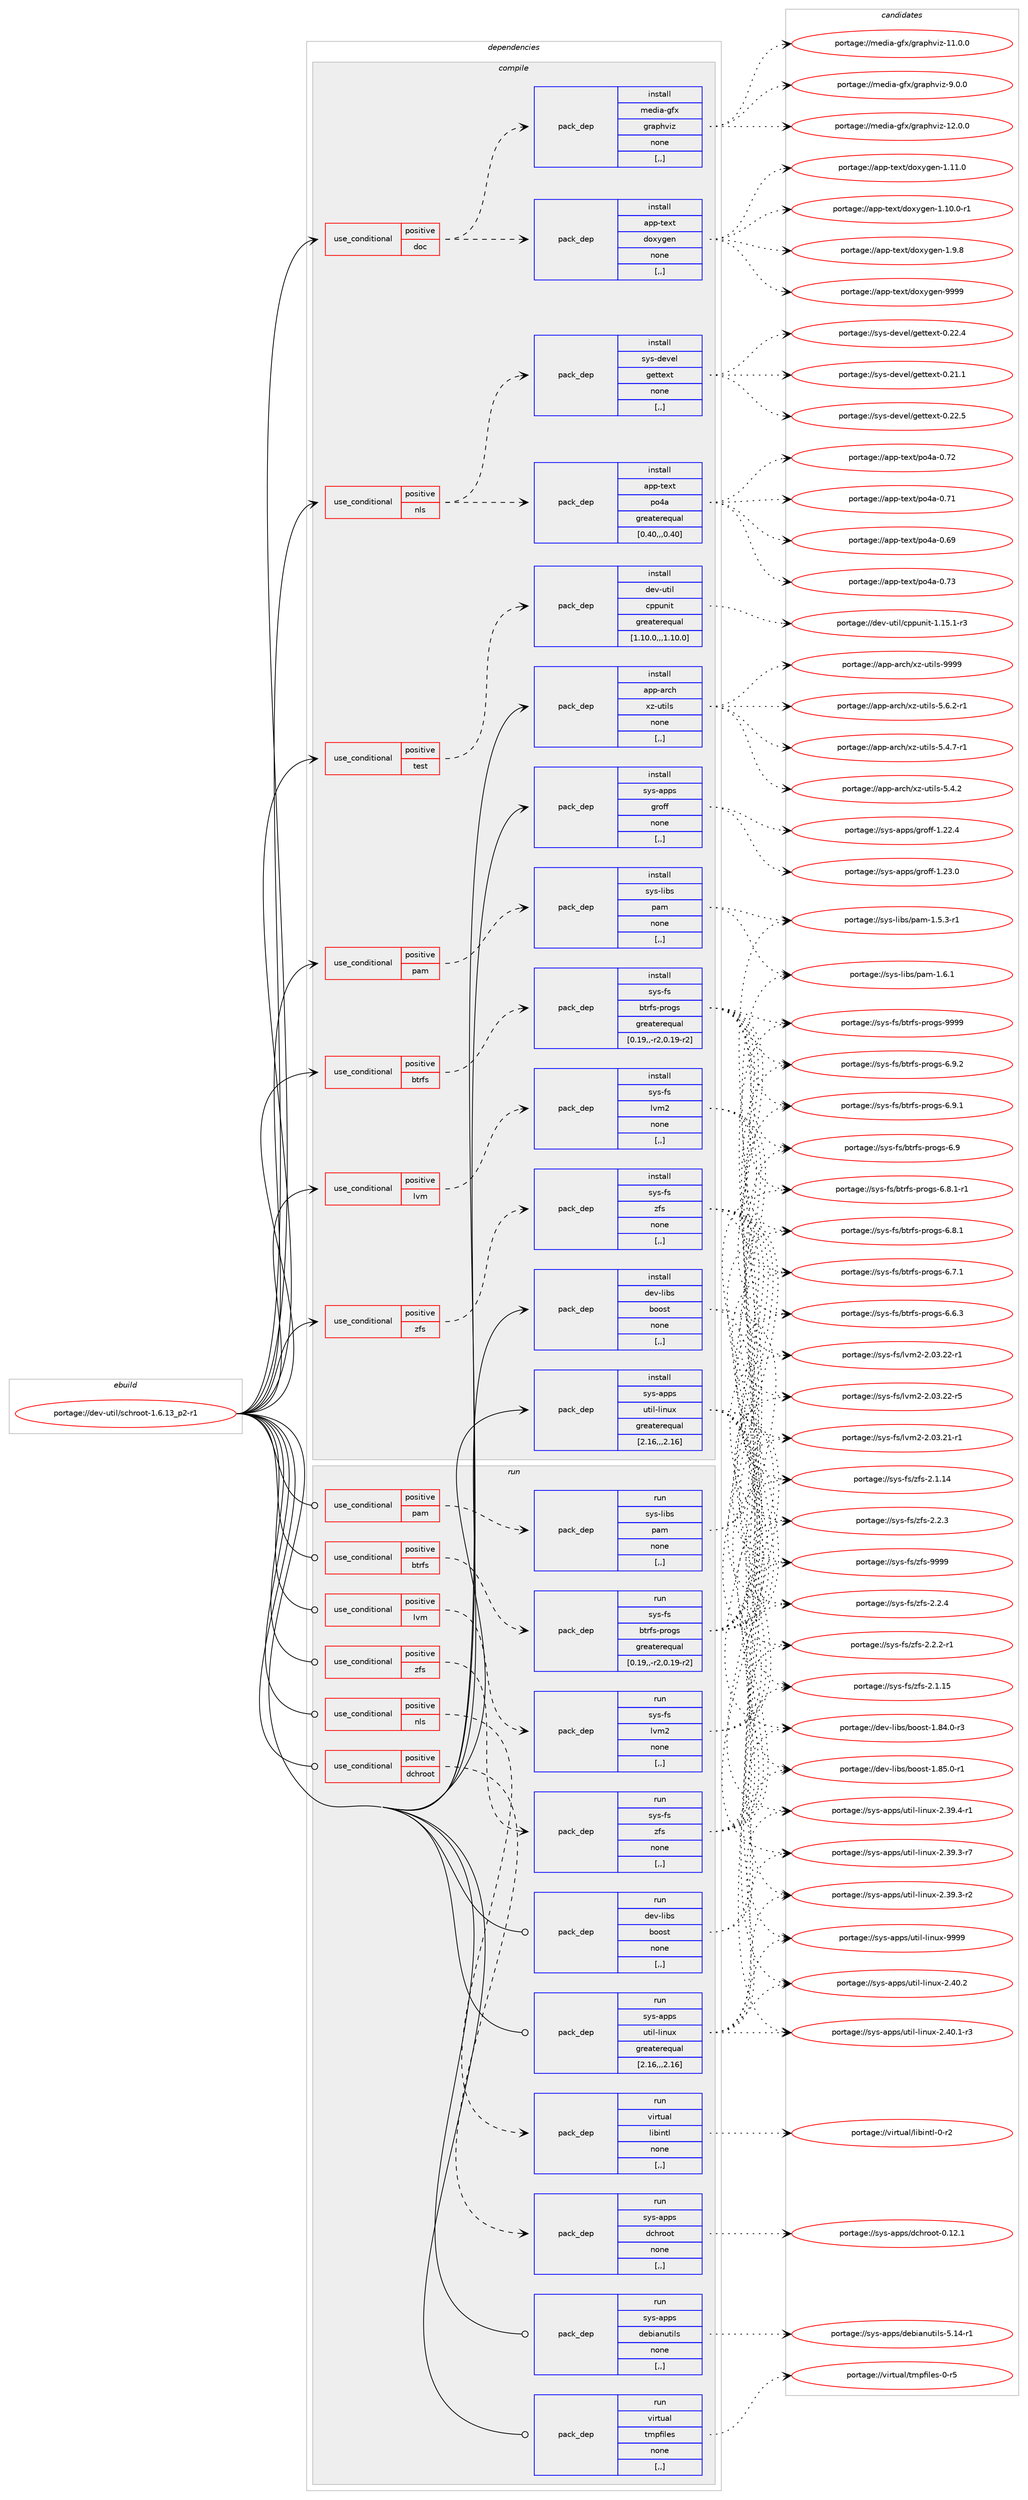 digraph prolog {

# *************
# Graph options
# *************

newrank=true;
concentrate=true;
compound=true;
graph [rankdir=LR,fontname=Helvetica,fontsize=10,ranksep=1.5];#, ranksep=2.5, nodesep=0.2];
edge  [arrowhead=vee];
node  [fontname=Helvetica,fontsize=10];

# **********
# The ebuild
# **********

subgraph cluster_leftcol {
color=gray;
label=<<i>ebuild</i>>;
id [label="portage://dev-util/schroot-1.6.13_p2-r1", color=red, width=4, href="../dev-util/schroot-1.6.13_p2-r1.svg"];
}

# ****************
# The dependencies
# ****************

subgraph cluster_midcol {
color=gray;
label=<<i>dependencies</i>>;
subgraph cluster_compile {
fillcolor="#eeeeee";
style=filled;
label=<<i>compile</i>>;
subgraph cond61767 {
dependency219502 [label=<<TABLE BORDER="0" CELLBORDER="1" CELLSPACING="0" CELLPADDING="4"><TR><TD ROWSPAN="3" CELLPADDING="10">use_conditional</TD></TR><TR><TD>positive</TD></TR><TR><TD>btrfs</TD></TR></TABLE>>, shape=none, color=red];
subgraph pack156295 {
dependency219503 [label=<<TABLE BORDER="0" CELLBORDER="1" CELLSPACING="0" CELLPADDING="4" WIDTH="220"><TR><TD ROWSPAN="6" CELLPADDING="30">pack_dep</TD></TR><TR><TD WIDTH="110">install</TD></TR><TR><TD>sys-fs</TD></TR><TR><TD>btrfs-progs</TD></TR><TR><TD>greaterequal</TD></TR><TR><TD>[0.19,,-r2,0.19-r2]</TD></TR></TABLE>>, shape=none, color=blue];
}
dependency219502:e -> dependency219503:w [weight=20,style="dashed",arrowhead="vee"];
}
id:e -> dependency219502:w [weight=20,style="solid",arrowhead="vee"];
subgraph cond61768 {
dependency219504 [label=<<TABLE BORDER="0" CELLBORDER="1" CELLSPACING="0" CELLPADDING="4"><TR><TD ROWSPAN="3" CELLPADDING="10">use_conditional</TD></TR><TR><TD>positive</TD></TR><TR><TD>doc</TD></TR></TABLE>>, shape=none, color=red];
subgraph pack156296 {
dependency219505 [label=<<TABLE BORDER="0" CELLBORDER="1" CELLSPACING="0" CELLPADDING="4" WIDTH="220"><TR><TD ROWSPAN="6" CELLPADDING="30">pack_dep</TD></TR><TR><TD WIDTH="110">install</TD></TR><TR><TD>app-text</TD></TR><TR><TD>doxygen</TD></TR><TR><TD>none</TD></TR><TR><TD>[,,]</TD></TR></TABLE>>, shape=none, color=blue];
}
dependency219504:e -> dependency219505:w [weight=20,style="dashed",arrowhead="vee"];
subgraph pack156297 {
dependency219506 [label=<<TABLE BORDER="0" CELLBORDER="1" CELLSPACING="0" CELLPADDING="4" WIDTH="220"><TR><TD ROWSPAN="6" CELLPADDING="30">pack_dep</TD></TR><TR><TD WIDTH="110">install</TD></TR><TR><TD>media-gfx</TD></TR><TR><TD>graphviz</TD></TR><TR><TD>none</TD></TR><TR><TD>[,,]</TD></TR></TABLE>>, shape=none, color=blue];
}
dependency219504:e -> dependency219506:w [weight=20,style="dashed",arrowhead="vee"];
}
id:e -> dependency219504:w [weight=20,style="solid",arrowhead="vee"];
subgraph cond61769 {
dependency219507 [label=<<TABLE BORDER="0" CELLBORDER="1" CELLSPACING="0" CELLPADDING="4"><TR><TD ROWSPAN="3" CELLPADDING="10">use_conditional</TD></TR><TR><TD>positive</TD></TR><TR><TD>lvm</TD></TR></TABLE>>, shape=none, color=red];
subgraph pack156298 {
dependency219508 [label=<<TABLE BORDER="0" CELLBORDER="1" CELLSPACING="0" CELLPADDING="4" WIDTH="220"><TR><TD ROWSPAN="6" CELLPADDING="30">pack_dep</TD></TR><TR><TD WIDTH="110">install</TD></TR><TR><TD>sys-fs</TD></TR><TR><TD>lvm2</TD></TR><TR><TD>none</TD></TR><TR><TD>[,,]</TD></TR></TABLE>>, shape=none, color=blue];
}
dependency219507:e -> dependency219508:w [weight=20,style="dashed",arrowhead="vee"];
}
id:e -> dependency219507:w [weight=20,style="solid",arrowhead="vee"];
subgraph cond61770 {
dependency219509 [label=<<TABLE BORDER="0" CELLBORDER="1" CELLSPACING="0" CELLPADDING="4"><TR><TD ROWSPAN="3" CELLPADDING="10">use_conditional</TD></TR><TR><TD>positive</TD></TR><TR><TD>nls</TD></TR></TABLE>>, shape=none, color=red];
subgraph pack156299 {
dependency219510 [label=<<TABLE BORDER="0" CELLBORDER="1" CELLSPACING="0" CELLPADDING="4" WIDTH="220"><TR><TD ROWSPAN="6" CELLPADDING="30">pack_dep</TD></TR><TR><TD WIDTH="110">install</TD></TR><TR><TD>app-text</TD></TR><TR><TD>po4a</TD></TR><TR><TD>greaterequal</TD></TR><TR><TD>[0.40,,,0.40]</TD></TR></TABLE>>, shape=none, color=blue];
}
dependency219509:e -> dependency219510:w [weight=20,style="dashed",arrowhead="vee"];
subgraph pack156300 {
dependency219511 [label=<<TABLE BORDER="0" CELLBORDER="1" CELLSPACING="0" CELLPADDING="4" WIDTH="220"><TR><TD ROWSPAN="6" CELLPADDING="30">pack_dep</TD></TR><TR><TD WIDTH="110">install</TD></TR><TR><TD>sys-devel</TD></TR><TR><TD>gettext</TD></TR><TR><TD>none</TD></TR><TR><TD>[,,]</TD></TR></TABLE>>, shape=none, color=blue];
}
dependency219509:e -> dependency219511:w [weight=20,style="dashed",arrowhead="vee"];
}
id:e -> dependency219509:w [weight=20,style="solid",arrowhead="vee"];
subgraph cond61771 {
dependency219512 [label=<<TABLE BORDER="0" CELLBORDER="1" CELLSPACING="0" CELLPADDING="4"><TR><TD ROWSPAN="3" CELLPADDING="10">use_conditional</TD></TR><TR><TD>positive</TD></TR><TR><TD>pam</TD></TR></TABLE>>, shape=none, color=red];
subgraph pack156301 {
dependency219513 [label=<<TABLE BORDER="0" CELLBORDER="1" CELLSPACING="0" CELLPADDING="4" WIDTH="220"><TR><TD ROWSPAN="6" CELLPADDING="30">pack_dep</TD></TR><TR><TD WIDTH="110">install</TD></TR><TR><TD>sys-libs</TD></TR><TR><TD>pam</TD></TR><TR><TD>none</TD></TR><TR><TD>[,,]</TD></TR></TABLE>>, shape=none, color=blue];
}
dependency219512:e -> dependency219513:w [weight=20,style="dashed",arrowhead="vee"];
}
id:e -> dependency219512:w [weight=20,style="solid",arrowhead="vee"];
subgraph cond61772 {
dependency219514 [label=<<TABLE BORDER="0" CELLBORDER="1" CELLSPACING="0" CELLPADDING="4"><TR><TD ROWSPAN="3" CELLPADDING="10">use_conditional</TD></TR><TR><TD>positive</TD></TR><TR><TD>test</TD></TR></TABLE>>, shape=none, color=red];
subgraph pack156302 {
dependency219515 [label=<<TABLE BORDER="0" CELLBORDER="1" CELLSPACING="0" CELLPADDING="4" WIDTH="220"><TR><TD ROWSPAN="6" CELLPADDING="30">pack_dep</TD></TR><TR><TD WIDTH="110">install</TD></TR><TR><TD>dev-util</TD></TR><TR><TD>cppunit</TD></TR><TR><TD>greaterequal</TD></TR><TR><TD>[1.10.0,,,1.10.0]</TD></TR></TABLE>>, shape=none, color=blue];
}
dependency219514:e -> dependency219515:w [weight=20,style="dashed",arrowhead="vee"];
}
id:e -> dependency219514:w [weight=20,style="solid",arrowhead="vee"];
subgraph cond61773 {
dependency219516 [label=<<TABLE BORDER="0" CELLBORDER="1" CELLSPACING="0" CELLPADDING="4"><TR><TD ROWSPAN="3" CELLPADDING="10">use_conditional</TD></TR><TR><TD>positive</TD></TR><TR><TD>zfs</TD></TR></TABLE>>, shape=none, color=red];
subgraph pack156303 {
dependency219517 [label=<<TABLE BORDER="0" CELLBORDER="1" CELLSPACING="0" CELLPADDING="4" WIDTH="220"><TR><TD ROWSPAN="6" CELLPADDING="30">pack_dep</TD></TR><TR><TD WIDTH="110">install</TD></TR><TR><TD>sys-fs</TD></TR><TR><TD>zfs</TD></TR><TR><TD>none</TD></TR><TR><TD>[,,]</TD></TR></TABLE>>, shape=none, color=blue];
}
dependency219516:e -> dependency219517:w [weight=20,style="dashed",arrowhead="vee"];
}
id:e -> dependency219516:w [weight=20,style="solid",arrowhead="vee"];
subgraph pack156304 {
dependency219518 [label=<<TABLE BORDER="0" CELLBORDER="1" CELLSPACING="0" CELLPADDING="4" WIDTH="220"><TR><TD ROWSPAN="6" CELLPADDING="30">pack_dep</TD></TR><TR><TD WIDTH="110">install</TD></TR><TR><TD>app-arch</TD></TR><TR><TD>xz-utils</TD></TR><TR><TD>none</TD></TR><TR><TD>[,,]</TD></TR></TABLE>>, shape=none, color=blue];
}
id:e -> dependency219518:w [weight=20,style="solid",arrowhead="vee"];
subgraph pack156305 {
dependency219519 [label=<<TABLE BORDER="0" CELLBORDER="1" CELLSPACING="0" CELLPADDING="4" WIDTH="220"><TR><TD ROWSPAN="6" CELLPADDING="30">pack_dep</TD></TR><TR><TD WIDTH="110">install</TD></TR><TR><TD>dev-libs</TD></TR><TR><TD>boost</TD></TR><TR><TD>none</TD></TR><TR><TD>[,,]</TD></TR></TABLE>>, shape=none, color=blue];
}
id:e -> dependency219519:w [weight=20,style="solid",arrowhead="vee"];
subgraph pack156306 {
dependency219520 [label=<<TABLE BORDER="0" CELLBORDER="1" CELLSPACING="0" CELLPADDING="4" WIDTH="220"><TR><TD ROWSPAN="6" CELLPADDING="30">pack_dep</TD></TR><TR><TD WIDTH="110">install</TD></TR><TR><TD>sys-apps</TD></TR><TR><TD>groff</TD></TR><TR><TD>none</TD></TR><TR><TD>[,,]</TD></TR></TABLE>>, shape=none, color=blue];
}
id:e -> dependency219520:w [weight=20,style="solid",arrowhead="vee"];
subgraph pack156307 {
dependency219521 [label=<<TABLE BORDER="0" CELLBORDER="1" CELLSPACING="0" CELLPADDING="4" WIDTH="220"><TR><TD ROWSPAN="6" CELLPADDING="30">pack_dep</TD></TR><TR><TD WIDTH="110">install</TD></TR><TR><TD>sys-apps</TD></TR><TR><TD>util-linux</TD></TR><TR><TD>greaterequal</TD></TR><TR><TD>[2.16,,,2.16]</TD></TR></TABLE>>, shape=none, color=blue];
}
id:e -> dependency219521:w [weight=20,style="solid",arrowhead="vee"];
}
subgraph cluster_compileandrun {
fillcolor="#eeeeee";
style=filled;
label=<<i>compile and run</i>>;
}
subgraph cluster_run {
fillcolor="#eeeeee";
style=filled;
label=<<i>run</i>>;
subgraph cond61774 {
dependency219522 [label=<<TABLE BORDER="0" CELLBORDER="1" CELLSPACING="0" CELLPADDING="4"><TR><TD ROWSPAN="3" CELLPADDING="10">use_conditional</TD></TR><TR><TD>positive</TD></TR><TR><TD>btrfs</TD></TR></TABLE>>, shape=none, color=red];
subgraph pack156308 {
dependency219523 [label=<<TABLE BORDER="0" CELLBORDER="1" CELLSPACING="0" CELLPADDING="4" WIDTH="220"><TR><TD ROWSPAN="6" CELLPADDING="30">pack_dep</TD></TR><TR><TD WIDTH="110">run</TD></TR><TR><TD>sys-fs</TD></TR><TR><TD>btrfs-progs</TD></TR><TR><TD>greaterequal</TD></TR><TR><TD>[0.19,,-r2,0.19-r2]</TD></TR></TABLE>>, shape=none, color=blue];
}
dependency219522:e -> dependency219523:w [weight=20,style="dashed",arrowhead="vee"];
}
id:e -> dependency219522:w [weight=20,style="solid",arrowhead="odot"];
subgraph cond61775 {
dependency219524 [label=<<TABLE BORDER="0" CELLBORDER="1" CELLSPACING="0" CELLPADDING="4"><TR><TD ROWSPAN="3" CELLPADDING="10">use_conditional</TD></TR><TR><TD>positive</TD></TR><TR><TD>dchroot</TD></TR></TABLE>>, shape=none, color=red];
subgraph pack156309 {
dependency219525 [label=<<TABLE BORDER="0" CELLBORDER="1" CELLSPACING="0" CELLPADDING="4" WIDTH="220"><TR><TD ROWSPAN="6" CELLPADDING="30">pack_dep</TD></TR><TR><TD WIDTH="110">run</TD></TR><TR><TD>sys-apps</TD></TR><TR><TD>dchroot</TD></TR><TR><TD>none</TD></TR><TR><TD>[,,]</TD></TR></TABLE>>, shape=none, color=blue];
}
dependency219524:e -> dependency219525:w [weight=20,style="dashed",arrowhead="vee"];
}
id:e -> dependency219524:w [weight=20,style="solid",arrowhead="odot"];
subgraph cond61776 {
dependency219526 [label=<<TABLE BORDER="0" CELLBORDER="1" CELLSPACING="0" CELLPADDING="4"><TR><TD ROWSPAN="3" CELLPADDING="10">use_conditional</TD></TR><TR><TD>positive</TD></TR><TR><TD>lvm</TD></TR></TABLE>>, shape=none, color=red];
subgraph pack156310 {
dependency219527 [label=<<TABLE BORDER="0" CELLBORDER="1" CELLSPACING="0" CELLPADDING="4" WIDTH="220"><TR><TD ROWSPAN="6" CELLPADDING="30">pack_dep</TD></TR><TR><TD WIDTH="110">run</TD></TR><TR><TD>sys-fs</TD></TR><TR><TD>lvm2</TD></TR><TR><TD>none</TD></TR><TR><TD>[,,]</TD></TR></TABLE>>, shape=none, color=blue];
}
dependency219526:e -> dependency219527:w [weight=20,style="dashed",arrowhead="vee"];
}
id:e -> dependency219526:w [weight=20,style="solid",arrowhead="odot"];
subgraph cond61777 {
dependency219528 [label=<<TABLE BORDER="0" CELLBORDER="1" CELLSPACING="0" CELLPADDING="4"><TR><TD ROWSPAN="3" CELLPADDING="10">use_conditional</TD></TR><TR><TD>positive</TD></TR><TR><TD>nls</TD></TR></TABLE>>, shape=none, color=red];
subgraph pack156311 {
dependency219529 [label=<<TABLE BORDER="0" CELLBORDER="1" CELLSPACING="0" CELLPADDING="4" WIDTH="220"><TR><TD ROWSPAN="6" CELLPADDING="30">pack_dep</TD></TR><TR><TD WIDTH="110">run</TD></TR><TR><TD>virtual</TD></TR><TR><TD>libintl</TD></TR><TR><TD>none</TD></TR><TR><TD>[,,]</TD></TR></TABLE>>, shape=none, color=blue];
}
dependency219528:e -> dependency219529:w [weight=20,style="dashed",arrowhead="vee"];
}
id:e -> dependency219528:w [weight=20,style="solid",arrowhead="odot"];
subgraph cond61778 {
dependency219530 [label=<<TABLE BORDER="0" CELLBORDER="1" CELLSPACING="0" CELLPADDING="4"><TR><TD ROWSPAN="3" CELLPADDING="10">use_conditional</TD></TR><TR><TD>positive</TD></TR><TR><TD>pam</TD></TR></TABLE>>, shape=none, color=red];
subgraph pack156312 {
dependency219531 [label=<<TABLE BORDER="0" CELLBORDER="1" CELLSPACING="0" CELLPADDING="4" WIDTH="220"><TR><TD ROWSPAN="6" CELLPADDING="30">pack_dep</TD></TR><TR><TD WIDTH="110">run</TD></TR><TR><TD>sys-libs</TD></TR><TR><TD>pam</TD></TR><TR><TD>none</TD></TR><TR><TD>[,,]</TD></TR></TABLE>>, shape=none, color=blue];
}
dependency219530:e -> dependency219531:w [weight=20,style="dashed",arrowhead="vee"];
}
id:e -> dependency219530:w [weight=20,style="solid",arrowhead="odot"];
subgraph cond61779 {
dependency219532 [label=<<TABLE BORDER="0" CELLBORDER="1" CELLSPACING="0" CELLPADDING="4"><TR><TD ROWSPAN="3" CELLPADDING="10">use_conditional</TD></TR><TR><TD>positive</TD></TR><TR><TD>zfs</TD></TR></TABLE>>, shape=none, color=red];
subgraph pack156313 {
dependency219533 [label=<<TABLE BORDER="0" CELLBORDER="1" CELLSPACING="0" CELLPADDING="4" WIDTH="220"><TR><TD ROWSPAN="6" CELLPADDING="30">pack_dep</TD></TR><TR><TD WIDTH="110">run</TD></TR><TR><TD>sys-fs</TD></TR><TR><TD>zfs</TD></TR><TR><TD>none</TD></TR><TR><TD>[,,]</TD></TR></TABLE>>, shape=none, color=blue];
}
dependency219532:e -> dependency219533:w [weight=20,style="dashed",arrowhead="vee"];
}
id:e -> dependency219532:w [weight=20,style="solid",arrowhead="odot"];
subgraph pack156314 {
dependency219534 [label=<<TABLE BORDER="0" CELLBORDER="1" CELLSPACING="0" CELLPADDING="4" WIDTH="220"><TR><TD ROWSPAN="6" CELLPADDING="30">pack_dep</TD></TR><TR><TD WIDTH="110">run</TD></TR><TR><TD>dev-libs</TD></TR><TR><TD>boost</TD></TR><TR><TD>none</TD></TR><TR><TD>[,,]</TD></TR></TABLE>>, shape=none, color=blue];
}
id:e -> dependency219534:w [weight=20,style="solid",arrowhead="odot"];
subgraph pack156315 {
dependency219535 [label=<<TABLE BORDER="0" CELLBORDER="1" CELLSPACING="0" CELLPADDING="4" WIDTH="220"><TR><TD ROWSPAN="6" CELLPADDING="30">pack_dep</TD></TR><TR><TD WIDTH="110">run</TD></TR><TR><TD>sys-apps</TD></TR><TR><TD>debianutils</TD></TR><TR><TD>none</TD></TR><TR><TD>[,,]</TD></TR></TABLE>>, shape=none, color=blue];
}
id:e -> dependency219535:w [weight=20,style="solid",arrowhead="odot"];
subgraph pack156316 {
dependency219536 [label=<<TABLE BORDER="0" CELLBORDER="1" CELLSPACING="0" CELLPADDING="4" WIDTH="220"><TR><TD ROWSPAN="6" CELLPADDING="30">pack_dep</TD></TR><TR><TD WIDTH="110">run</TD></TR><TR><TD>sys-apps</TD></TR><TR><TD>util-linux</TD></TR><TR><TD>greaterequal</TD></TR><TR><TD>[2.16,,,2.16]</TD></TR></TABLE>>, shape=none, color=blue];
}
id:e -> dependency219536:w [weight=20,style="solid",arrowhead="odot"];
subgraph pack156317 {
dependency219537 [label=<<TABLE BORDER="0" CELLBORDER="1" CELLSPACING="0" CELLPADDING="4" WIDTH="220"><TR><TD ROWSPAN="6" CELLPADDING="30">pack_dep</TD></TR><TR><TD WIDTH="110">run</TD></TR><TR><TD>virtual</TD></TR><TR><TD>tmpfiles</TD></TR><TR><TD>none</TD></TR><TR><TD>[,,]</TD></TR></TABLE>>, shape=none, color=blue];
}
id:e -> dependency219537:w [weight=20,style="solid",arrowhead="odot"];
}
}

# **************
# The candidates
# **************

subgraph cluster_choices {
rank=same;
color=gray;
label=<<i>candidates</i>>;

subgraph choice156295 {
color=black;
nodesep=1;
choice115121115451021154798116114102115451121141111031154557575757 [label="portage://sys-fs/btrfs-progs-9999", color=red, width=4,href="../sys-fs/btrfs-progs-9999.svg"];
choice11512111545102115479811611410211545112114111103115455446574650 [label="portage://sys-fs/btrfs-progs-6.9.2", color=red, width=4,href="../sys-fs/btrfs-progs-6.9.2.svg"];
choice11512111545102115479811611410211545112114111103115455446574649 [label="portage://sys-fs/btrfs-progs-6.9.1", color=red, width=4,href="../sys-fs/btrfs-progs-6.9.1.svg"];
choice1151211154510211547981161141021154511211411110311545544657 [label="portage://sys-fs/btrfs-progs-6.9", color=red, width=4,href="../sys-fs/btrfs-progs-6.9.svg"];
choice115121115451021154798116114102115451121141111031154554465646494511449 [label="portage://sys-fs/btrfs-progs-6.8.1-r1", color=red, width=4,href="../sys-fs/btrfs-progs-6.8.1-r1.svg"];
choice11512111545102115479811611410211545112114111103115455446564649 [label="portage://sys-fs/btrfs-progs-6.8.1", color=red, width=4,href="../sys-fs/btrfs-progs-6.8.1.svg"];
choice11512111545102115479811611410211545112114111103115455446554649 [label="portage://sys-fs/btrfs-progs-6.7.1", color=red, width=4,href="../sys-fs/btrfs-progs-6.7.1.svg"];
choice11512111545102115479811611410211545112114111103115455446544651 [label="portage://sys-fs/btrfs-progs-6.6.3", color=red, width=4,href="../sys-fs/btrfs-progs-6.6.3.svg"];
dependency219503:e -> choice115121115451021154798116114102115451121141111031154557575757:w [style=dotted,weight="100"];
dependency219503:e -> choice11512111545102115479811611410211545112114111103115455446574650:w [style=dotted,weight="100"];
dependency219503:e -> choice11512111545102115479811611410211545112114111103115455446574649:w [style=dotted,weight="100"];
dependency219503:e -> choice1151211154510211547981161141021154511211411110311545544657:w [style=dotted,weight="100"];
dependency219503:e -> choice115121115451021154798116114102115451121141111031154554465646494511449:w [style=dotted,weight="100"];
dependency219503:e -> choice11512111545102115479811611410211545112114111103115455446564649:w [style=dotted,weight="100"];
dependency219503:e -> choice11512111545102115479811611410211545112114111103115455446554649:w [style=dotted,weight="100"];
dependency219503:e -> choice11512111545102115479811611410211545112114111103115455446544651:w [style=dotted,weight="100"];
}
subgraph choice156296 {
color=black;
nodesep=1;
choice9711211245116101120116471001111201211031011104557575757 [label="portage://app-text/doxygen-9999", color=red, width=4,href="../app-text/doxygen-9999.svg"];
choice97112112451161011201164710011112012110310111045494649494648 [label="portage://app-text/doxygen-1.11.0", color=red, width=4,href="../app-text/doxygen-1.11.0.svg"];
choice971121124511610112011647100111120121103101110454946494846484511449 [label="portage://app-text/doxygen-1.10.0-r1", color=red, width=4,href="../app-text/doxygen-1.10.0-r1.svg"];
choice971121124511610112011647100111120121103101110454946574656 [label="portage://app-text/doxygen-1.9.8", color=red, width=4,href="../app-text/doxygen-1.9.8.svg"];
dependency219505:e -> choice9711211245116101120116471001111201211031011104557575757:w [style=dotted,weight="100"];
dependency219505:e -> choice97112112451161011201164710011112012110310111045494649494648:w [style=dotted,weight="100"];
dependency219505:e -> choice971121124511610112011647100111120121103101110454946494846484511449:w [style=dotted,weight="100"];
dependency219505:e -> choice971121124511610112011647100111120121103101110454946574656:w [style=dotted,weight="100"];
}
subgraph choice156297 {
color=black;
nodesep=1;
choice1091011001059745103102120471031149711210411810512245495046484648 [label="portage://media-gfx/graphviz-12.0.0", color=red, width=4,href="../media-gfx/graphviz-12.0.0.svg"];
choice1091011001059745103102120471031149711210411810512245494946484648 [label="portage://media-gfx/graphviz-11.0.0", color=red, width=4,href="../media-gfx/graphviz-11.0.0.svg"];
choice10910110010597451031021204710311497112104118105122455746484648 [label="portage://media-gfx/graphviz-9.0.0", color=red, width=4,href="../media-gfx/graphviz-9.0.0.svg"];
dependency219506:e -> choice1091011001059745103102120471031149711210411810512245495046484648:w [style=dotted,weight="100"];
dependency219506:e -> choice1091011001059745103102120471031149711210411810512245494946484648:w [style=dotted,weight="100"];
dependency219506:e -> choice10910110010597451031021204710311497112104118105122455746484648:w [style=dotted,weight="100"];
}
subgraph choice156298 {
color=black;
nodesep=1;
choice11512111545102115471081181095045504648514650504511453 [label="portage://sys-fs/lvm2-2.03.22-r5", color=red, width=4,href="../sys-fs/lvm2-2.03.22-r5.svg"];
choice11512111545102115471081181095045504648514650504511449 [label="portage://sys-fs/lvm2-2.03.22-r1", color=red, width=4,href="../sys-fs/lvm2-2.03.22-r1.svg"];
choice11512111545102115471081181095045504648514650494511449 [label="portage://sys-fs/lvm2-2.03.21-r1", color=red, width=4,href="../sys-fs/lvm2-2.03.21-r1.svg"];
dependency219508:e -> choice11512111545102115471081181095045504648514650504511453:w [style=dotted,weight="100"];
dependency219508:e -> choice11512111545102115471081181095045504648514650504511449:w [style=dotted,weight="100"];
dependency219508:e -> choice11512111545102115471081181095045504648514650494511449:w [style=dotted,weight="100"];
}
subgraph choice156299 {
color=black;
nodesep=1;
choice97112112451161011201164711211152974548465551 [label="portage://app-text/po4a-0.73", color=red, width=4,href="../app-text/po4a-0.73.svg"];
choice97112112451161011201164711211152974548465550 [label="portage://app-text/po4a-0.72", color=red, width=4,href="../app-text/po4a-0.72.svg"];
choice97112112451161011201164711211152974548465549 [label="portage://app-text/po4a-0.71", color=red, width=4,href="../app-text/po4a-0.71.svg"];
choice97112112451161011201164711211152974548465457 [label="portage://app-text/po4a-0.69", color=red, width=4,href="../app-text/po4a-0.69.svg"];
dependency219510:e -> choice97112112451161011201164711211152974548465551:w [style=dotted,weight="100"];
dependency219510:e -> choice97112112451161011201164711211152974548465550:w [style=dotted,weight="100"];
dependency219510:e -> choice97112112451161011201164711211152974548465549:w [style=dotted,weight="100"];
dependency219510:e -> choice97112112451161011201164711211152974548465457:w [style=dotted,weight="100"];
}
subgraph choice156300 {
color=black;
nodesep=1;
choice115121115451001011181011084710310111611610112011645484650504653 [label="portage://sys-devel/gettext-0.22.5", color=red, width=4,href="../sys-devel/gettext-0.22.5.svg"];
choice115121115451001011181011084710310111611610112011645484650504652 [label="portage://sys-devel/gettext-0.22.4", color=red, width=4,href="../sys-devel/gettext-0.22.4.svg"];
choice115121115451001011181011084710310111611610112011645484650494649 [label="portage://sys-devel/gettext-0.21.1", color=red, width=4,href="../sys-devel/gettext-0.21.1.svg"];
dependency219511:e -> choice115121115451001011181011084710310111611610112011645484650504653:w [style=dotted,weight="100"];
dependency219511:e -> choice115121115451001011181011084710310111611610112011645484650504652:w [style=dotted,weight="100"];
dependency219511:e -> choice115121115451001011181011084710310111611610112011645484650494649:w [style=dotted,weight="100"];
}
subgraph choice156301 {
color=black;
nodesep=1;
choice11512111545108105981154711297109454946544649 [label="portage://sys-libs/pam-1.6.1", color=red, width=4,href="../sys-libs/pam-1.6.1.svg"];
choice115121115451081059811547112971094549465346514511449 [label="portage://sys-libs/pam-1.5.3-r1", color=red, width=4,href="../sys-libs/pam-1.5.3-r1.svg"];
dependency219513:e -> choice11512111545108105981154711297109454946544649:w [style=dotted,weight="100"];
dependency219513:e -> choice115121115451081059811547112971094549465346514511449:w [style=dotted,weight="100"];
}
subgraph choice156302 {
color=black;
nodesep=1;
choice100101118451171161051084799112112117110105116454946495346494511451 [label="portage://dev-util/cppunit-1.15.1-r3", color=red, width=4,href="../dev-util/cppunit-1.15.1-r3.svg"];
dependency219515:e -> choice100101118451171161051084799112112117110105116454946495346494511451:w [style=dotted,weight="100"];
}
subgraph choice156303 {
color=black;
nodesep=1;
choice11512111545102115471221021154557575757 [label="portage://sys-fs/zfs-9999", color=red, width=4,href="../sys-fs/zfs-9999.svg"];
choice1151211154510211547122102115455046504652 [label="portage://sys-fs/zfs-2.2.4", color=red, width=4,href="../sys-fs/zfs-2.2.4.svg"];
choice1151211154510211547122102115455046504651 [label="portage://sys-fs/zfs-2.2.3", color=red, width=4,href="../sys-fs/zfs-2.2.3.svg"];
choice11512111545102115471221021154550465046504511449 [label="portage://sys-fs/zfs-2.2.2-r1", color=red, width=4,href="../sys-fs/zfs-2.2.2-r1.svg"];
choice115121115451021154712210211545504649464953 [label="portage://sys-fs/zfs-2.1.15", color=red, width=4,href="../sys-fs/zfs-2.1.15.svg"];
choice115121115451021154712210211545504649464952 [label="portage://sys-fs/zfs-2.1.14", color=red, width=4,href="../sys-fs/zfs-2.1.14.svg"];
dependency219517:e -> choice11512111545102115471221021154557575757:w [style=dotted,weight="100"];
dependency219517:e -> choice1151211154510211547122102115455046504652:w [style=dotted,weight="100"];
dependency219517:e -> choice1151211154510211547122102115455046504651:w [style=dotted,weight="100"];
dependency219517:e -> choice11512111545102115471221021154550465046504511449:w [style=dotted,weight="100"];
dependency219517:e -> choice115121115451021154712210211545504649464953:w [style=dotted,weight="100"];
dependency219517:e -> choice115121115451021154712210211545504649464952:w [style=dotted,weight="100"];
}
subgraph choice156304 {
color=black;
nodesep=1;
choice9711211245971149910447120122451171161051081154557575757 [label="portage://app-arch/xz-utils-9999", color=red, width=4,href="../app-arch/xz-utils-9999.svg"];
choice9711211245971149910447120122451171161051081154553465446504511449 [label="portage://app-arch/xz-utils-5.6.2-r1", color=red, width=4,href="../app-arch/xz-utils-5.6.2-r1.svg"];
choice9711211245971149910447120122451171161051081154553465246554511449 [label="portage://app-arch/xz-utils-5.4.7-r1", color=red, width=4,href="../app-arch/xz-utils-5.4.7-r1.svg"];
choice971121124597114991044712012245117116105108115455346524650 [label="portage://app-arch/xz-utils-5.4.2", color=red, width=4,href="../app-arch/xz-utils-5.4.2.svg"];
dependency219518:e -> choice9711211245971149910447120122451171161051081154557575757:w [style=dotted,weight="100"];
dependency219518:e -> choice9711211245971149910447120122451171161051081154553465446504511449:w [style=dotted,weight="100"];
dependency219518:e -> choice9711211245971149910447120122451171161051081154553465246554511449:w [style=dotted,weight="100"];
dependency219518:e -> choice971121124597114991044712012245117116105108115455346524650:w [style=dotted,weight="100"];
}
subgraph choice156305 {
color=black;
nodesep=1;
choice10010111845108105981154798111111115116454946565346484511449 [label="portage://dev-libs/boost-1.85.0-r1", color=red, width=4,href="../dev-libs/boost-1.85.0-r1.svg"];
choice10010111845108105981154798111111115116454946565246484511451 [label="portage://dev-libs/boost-1.84.0-r3", color=red, width=4,href="../dev-libs/boost-1.84.0-r3.svg"];
dependency219519:e -> choice10010111845108105981154798111111115116454946565346484511449:w [style=dotted,weight="100"];
dependency219519:e -> choice10010111845108105981154798111111115116454946565246484511451:w [style=dotted,weight="100"];
}
subgraph choice156306 {
color=black;
nodesep=1;
choice11512111545971121121154710311411110210245494650514648 [label="portage://sys-apps/groff-1.23.0", color=red, width=4,href="../sys-apps/groff-1.23.0.svg"];
choice11512111545971121121154710311411110210245494650504652 [label="portage://sys-apps/groff-1.22.4", color=red, width=4,href="../sys-apps/groff-1.22.4.svg"];
dependency219520:e -> choice11512111545971121121154710311411110210245494650514648:w [style=dotted,weight="100"];
dependency219520:e -> choice11512111545971121121154710311411110210245494650504652:w [style=dotted,weight="100"];
}
subgraph choice156307 {
color=black;
nodesep=1;
choice115121115459711211211547117116105108451081051101171204557575757 [label="portage://sys-apps/util-linux-9999", color=red, width=4,href="../sys-apps/util-linux-9999.svg"];
choice1151211154597112112115471171161051084510810511011712045504652484650 [label="portage://sys-apps/util-linux-2.40.2", color=red, width=4,href="../sys-apps/util-linux-2.40.2.svg"];
choice11512111545971121121154711711610510845108105110117120455046524846494511451 [label="portage://sys-apps/util-linux-2.40.1-r3", color=red, width=4,href="../sys-apps/util-linux-2.40.1-r3.svg"];
choice11512111545971121121154711711610510845108105110117120455046515746524511449 [label="portage://sys-apps/util-linux-2.39.4-r1", color=red, width=4,href="../sys-apps/util-linux-2.39.4-r1.svg"];
choice11512111545971121121154711711610510845108105110117120455046515746514511455 [label="portage://sys-apps/util-linux-2.39.3-r7", color=red, width=4,href="../sys-apps/util-linux-2.39.3-r7.svg"];
choice11512111545971121121154711711610510845108105110117120455046515746514511450 [label="portage://sys-apps/util-linux-2.39.3-r2", color=red, width=4,href="../sys-apps/util-linux-2.39.3-r2.svg"];
dependency219521:e -> choice115121115459711211211547117116105108451081051101171204557575757:w [style=dotted,weight="100"];
dependency219521:e -> choice1151211154597112112115471171161051084510810511011712045504652484650:w [style=dotted,weight="100"];
dependency219521:e -> choice11512111545971121121154711711610510845108105110117120455046524846494511451:w [style=dotted,weight="100"];
dependency219521:e -> choice11512111545971121121154711711610510845108105110117120455046515746524511449:w [style=dotted,weight="100"];
dependency219521:e -> choice11512111545971121121154711711610510845108105110117120455046515746514511455:w [style=dotted,weight="100"];
dependency219521:e -> choice11512111545971121121154711711610510845108105110117120455046515746514511450:w [style=dotted,weight="100"];
}
subgraph choice156308 {
color=black;
nodesep=1;
choice115121115451021154798116114102115451121141111031154557575757 [label="portage://sys-fs/btrfs-progs-9999", color=red, width=4,href="../sys-fs/btrfs-progs-9999.svg"];
choice11512111545102115479811611410211545112114111103115455446574650 [label="portage://sys-fs/btrfs-progs-6.9.2", color=red, width=4,href="../sys-fs/btrfs-progs-6.9.2.svg"];
choice11512111545102115479811611410211545112114111103115455446574649 [label="portage://sys-fs/btrfs-progs-6.9.1", color=red, width=4,href="../sys-fs/btrfs-progs-6.9.1.svg"];
choice1151211154510211547981161141021154511211411110311545544657 [label="portage://sys-fs/btrfs-progs-6.9", color=red, width=4,href="../sys-fs/btrfs-progs-6.9.svg"];
choice115121115451021154798116114102115451121141111031154554465646494511449 [label="portage://sys-fs/btrfs-progs-6.8.1-r1", color=red, width=4,href="../sys-fs/btrfs-progs-6.8.1-r1.svg"];
choice11512111545102115479811611410211545112114111103115455446564649 [label="portage://sys-fs/btrfs-progs-6.8.1", color=red, width=4,href="../sys-fs/btrfs-progs-6.8.1.svg"];
choice11512111545102115479811611410211545112114111103115455446554649 [label="portage://sys-fs/btrfs-progs-6.7.1", color=red, width=4,href="../sys-fs/btrfs-progs-6.7.1.svg"];
choice11512111545102115479811611410211545112114111103115455446544651 [label="portage://sys-fs/btrfs-progs-6.6.3", color=red, width=4,href="../sys-fs/btrfs-progs-6.6.3.svg"];
dependency219523:e -> choice115121115451021154798116114102115451121141111031154557575757:w [style=dotted,weight="100"];
dependency219523:e -> choice11512111545102115479811611410211545112114111103115455446574650:w [style=dotted,weight="100"];
dependency219523:e -> choice11512111545102115479811611410211545112114111103115455446574649:w [style=dotted,weight="100"];
dependency219523:e -> choice1151211154510211547981161141021154511211411110311545544657:w [style=dotted,weight="100"];
dependency219523:e -> choice115121115451021154798116114102115451121141111031154554465646494511449:w [style=dotted,weight="100"];
dependency219523:e -> choice11512111545102115479811611410211545112114111103115455446564649:w [style=dotted,weight="100"];
dependency219523:e -> choice11512111545102115479811611410211545112114111103115455446554649:w [style=dotted,weight="100"];
dependency219523:e -> choice11512111545102115479811611410211545112114111103115455446544651:w [style=dotted,weight="100"];
}
subgraph choice156309 {
color=black;
nodesep=1;
choice1151211154597112112115471009910411411111111645484649504649 [label="portage://sys-apps/dchroot-0.12.1", color=red, width=4,href="../sys-apps/dchroot-0.12.1.svg"];
dependency219525:e -> choice1151211154597112112115471009910411411111111645484649504649:w [style=dotted,weight="100"];
}
subgraph choice156310 {
color=black;
nodesep=1;
choice11512111545102115471081181095045504648514650504511453 [label="portage://sys-fs/lvm2-2.03.22-r5", color=red, width=4,href="../sys-fs/lvm2-2.03.22-r5.svg"];
choice11512111545102115471081181095045504648514650504511449 [label="portage://sys-fs/lvm2-2.03.22-r1", color=red, width=4,href="../sys-fs/lvm2-2.03.22-r1.svg"];
choice11512111545102115471081181095045504648514650494511449 [label="portage://sys-fs/lvm2-2.03.21-r1", color=red, width=4,href="../sys-fs/lvm2-2.03.21-r1.svg"];
dependency219527:e -> choice11512111545102115471081181095045504648514650504511453:w [style=dotted,weight="100"];
dependency219527:e -> choice11512111545102115471081181095045504648514650504511449:w [style=dotted,weight="100"];
dependency219527:e -> choice11512111545102115471081181095045504648514650494511449:w [style=dotted,weight="100"];
}
subgraph choice156311 {
color=black;
nodesep=1;
choice11810511411611797108471081059810511011610845484511450 [label="portage://virtual/libintl-0-r2", color=red, width=4,href="../virtual/libintl-0-r2.svg"];
dependency219529:e -> choice11810511411611797108471081059810511011610845484511450:w [style=dotted,weight="100"];
}
subgraph choice156312 {
color=black;
nodesep=1;
choice11512111545108105981154711297109454946544649 [label="portage://sys-libs/pam-1.6.1", color=red, width=4,href="../sys-libs/pam-1.6.1.svg"];
choice115121115451081059811547112971094549465346514511449 [label="portage://sys-libs/pam-1.5.3-r1", color=red, width=4,href="../sys-libs/pam-1.5.3-r1.svg"];
dependency219531:e -> choice11512111545108105981154711297109454946544649:w [style=dotted,weight="100"];
dependency219531:e -> choice115121115451081059811547112971094549465346514511449:w [style=dotted,weight="100"];
}
subgraph choice156313 {
color=black;
nodesep=1;
choice11512111545102115471221021154557575757 [label="portage://sys-fs/zfs-9999", color=red, width=4,href="../sys-fs/zfs-9999.svg"];
choice1151211154510211547122102115455046504652 [label="portage://sys-fs/zfs-2.2.4", color=red, width=4,href="../sys-fs/zfs-2.2.4.svg"];
choice1151211154510211547122102115455046504651 [label="portage://sys-fs/zfs-2.2.3", color=red, width=4,href="../sys-fs/zfs-2.2.3.svg"];
choice11512111545102115471221021154550465046504511449 [label="portage://sys-fs/zfs-2.2.2-r1", color=red, width=4,href="../sys-fs/zfs-2.2.2-r1.svg"];
choice115121115451021154712210211545504649464953 [label="portage://sys-fs/zfs-2.1.15", color=red, width=4,href="../sys-fs/zfs-2.1.15.svg"];
choice115121115451021154712210211545504649464952 [label="portage://sys-fs/zfs-2.1.14", color=red, width=4,href="../sys-fs/zfs-2.1.14.svg"];
dependency219533:e -> choice11512111545102115471221021154557575757:w [style=dotted,weight="100"];
dependency219533:e -> choice1151211154510211547122102115455046504652:w [style=dotted,weight="100"];
dependency219533:e -> choice1151211154510211547122102115455046504651:w [style=dotted,weight="100"];
dependency219533:e -> choice11512111545102115471221021154550465046504511449:w [style=dotted,weight="100"];
dependency219533:e -> choice115121115451021154712210211545504649464953:w [style=dotted,weight="100"];
dependency219533:e -> choice115121115451021154712210211545504649464952:w [style=dotted,weight="100"];
}
subgraph choice156314 {
color=black;
nodesep=1;
choice10010111845108105981154798111111115116454946565346484511449 [label="portage://dev-libs/boost-1.85.0-r1", color=red, width=4,href="../dev-libs/boost-1.85.0-r1.svg"];
choice10010111845108105981154798111111115116454946565246484511451 [label="portage://dev-libs/boost-1.84.0-r3", color=red, width=4,href="../dev-libs/boost-1.84.0-r3.svg"];
dependency219534:e -> choice10010111845108105981154798111111115116454946565346484511449:w [style=dotted,weight="100"];
dependency219534:e -> choice10010111845108105981154798111111115116454946565246484511451:w [style=dotted,weight="100"];
}
subgraph choice156315 {
color=black;
nodesep=1;
choice115121115459711211211547100101981059711011711610510811545534649524511449 [label="portage://sys-apps/debianutils-5.14-r1", color=red, width=4,href="../sys-apps/debianutils-5.14-r1.svg"];
dependency219535:e -> choice115121115459711211211547100101981059711011711610510811545534649524511449:w [style=dotted,weight="100"];
}
subgraph choice156316 {
color=black;
nodesep=1;
choice115121115459711211211547117116105108451081051101171204557575757 [label="portage://sys-apps/util-linux-9999", color=red, width=4,href="../sys-apps/util-linux-9999.svg"];
choice1151211154597112112115471171161051084510810511011712045504652484650 [label="portage://sys-apps/util-linux-2.40.2", color=red, width=4,href="../sys-apps/util-linux-2.40.2.svg"];
choice11512111545971121121154711711610510845108105110117120455046524846494511451 [label="portage://sys-apps/util-linux-2.40.1-r3", color=red, width=4,href="../sys-apps/util-linux-2.40.1-r3.svg"];
choice11512111545971121121154711711610510845108105110117120455046515746524511449 [label="portage://sys-apps/util-linux-2.39.4-r1", color=red, width=4,href="../sys-apps/util-linux-2.39.4-r1.svg"];
choice11512111545971121121154711711610510845108105110117120455046515746514511455 [label="portage://sys-apps/util-linux-2.39.3-r7", color=red, width=4,href="../sys-apps/util-linux-2.39.3-r7.svg"];
choice11512111545971121121154711711610510845108105110117120455046515746514511450 [label="portage://sys-apps/util-linux-2.39.3-r2", color=red, width=4,href="../sys-apps/util-linux-2.39.3-r2.svg"];
dependency219536:e -> choice115121115459711211211547117116105108451081051101171204557575757:w [style=dotted,weight="100"];
dependency219536:e -> choice1151211154597112112115471171161051084510810511011712045504652484650:w [style=dotted,weight="100"];
dependency219536:e -> choice11512111545971121121154711711610510845108105110117120455046524846494511451:w [style=dotted,weight="100"];
dependency219536:e -> choice11512111545971121121154711711610510845108105110117120455046515746524511449:w [style=dotted,weight="100"];
dependency219536:e -> choice11512111545971121121154711711610510845108105110117120455046515746514511455:w [style=dotted,weight="100"];
dependency219536:e -> choice11512111545971121121154711711610510845108105110117120455046515746514511450:w [style=dotted,weight="100"];
}
subgraph choice156317 {
color=black;
nodesep=1;
choice118105114116117971084711610911210210510810111545484511453 [label="portage://virtual/tmpfiles-0-r5", color=red, width=4,href="../virtual/tmpfiles-0-r5.svg"];
dependency219537:e -> choice118105114116117971084711610911210210510810111545484511453:w [style=dotted,weight="100"];
}
}

}
